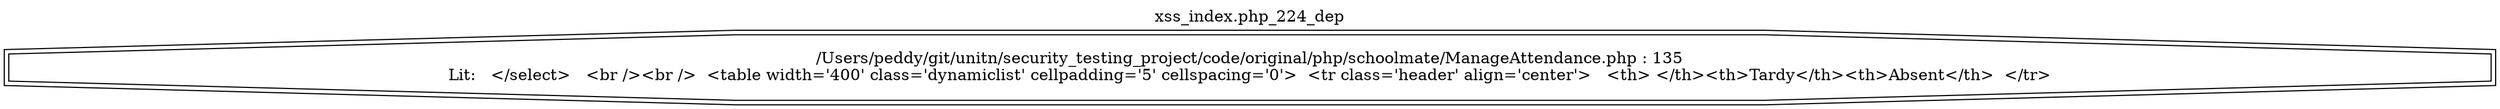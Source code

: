 digraph cfg {
  label="xss_index.php_224_dep";
  labelloc=t;
  n1 [shape=doubleoctagon, label="/Users/peddy/git/unitn/security_testing_project/code/original/php/schoolmate/ManageAttendance.php : 135\nLit:   </select>   <br /><br />  <table width='400' class='dynamiclist' cellpadding='5' cellspacing='0'>  <tr class='header' align='center'>   <th>&nbsp;</th><th>Tardy</th><th>Absent</th>  </tr>\n"];
}

